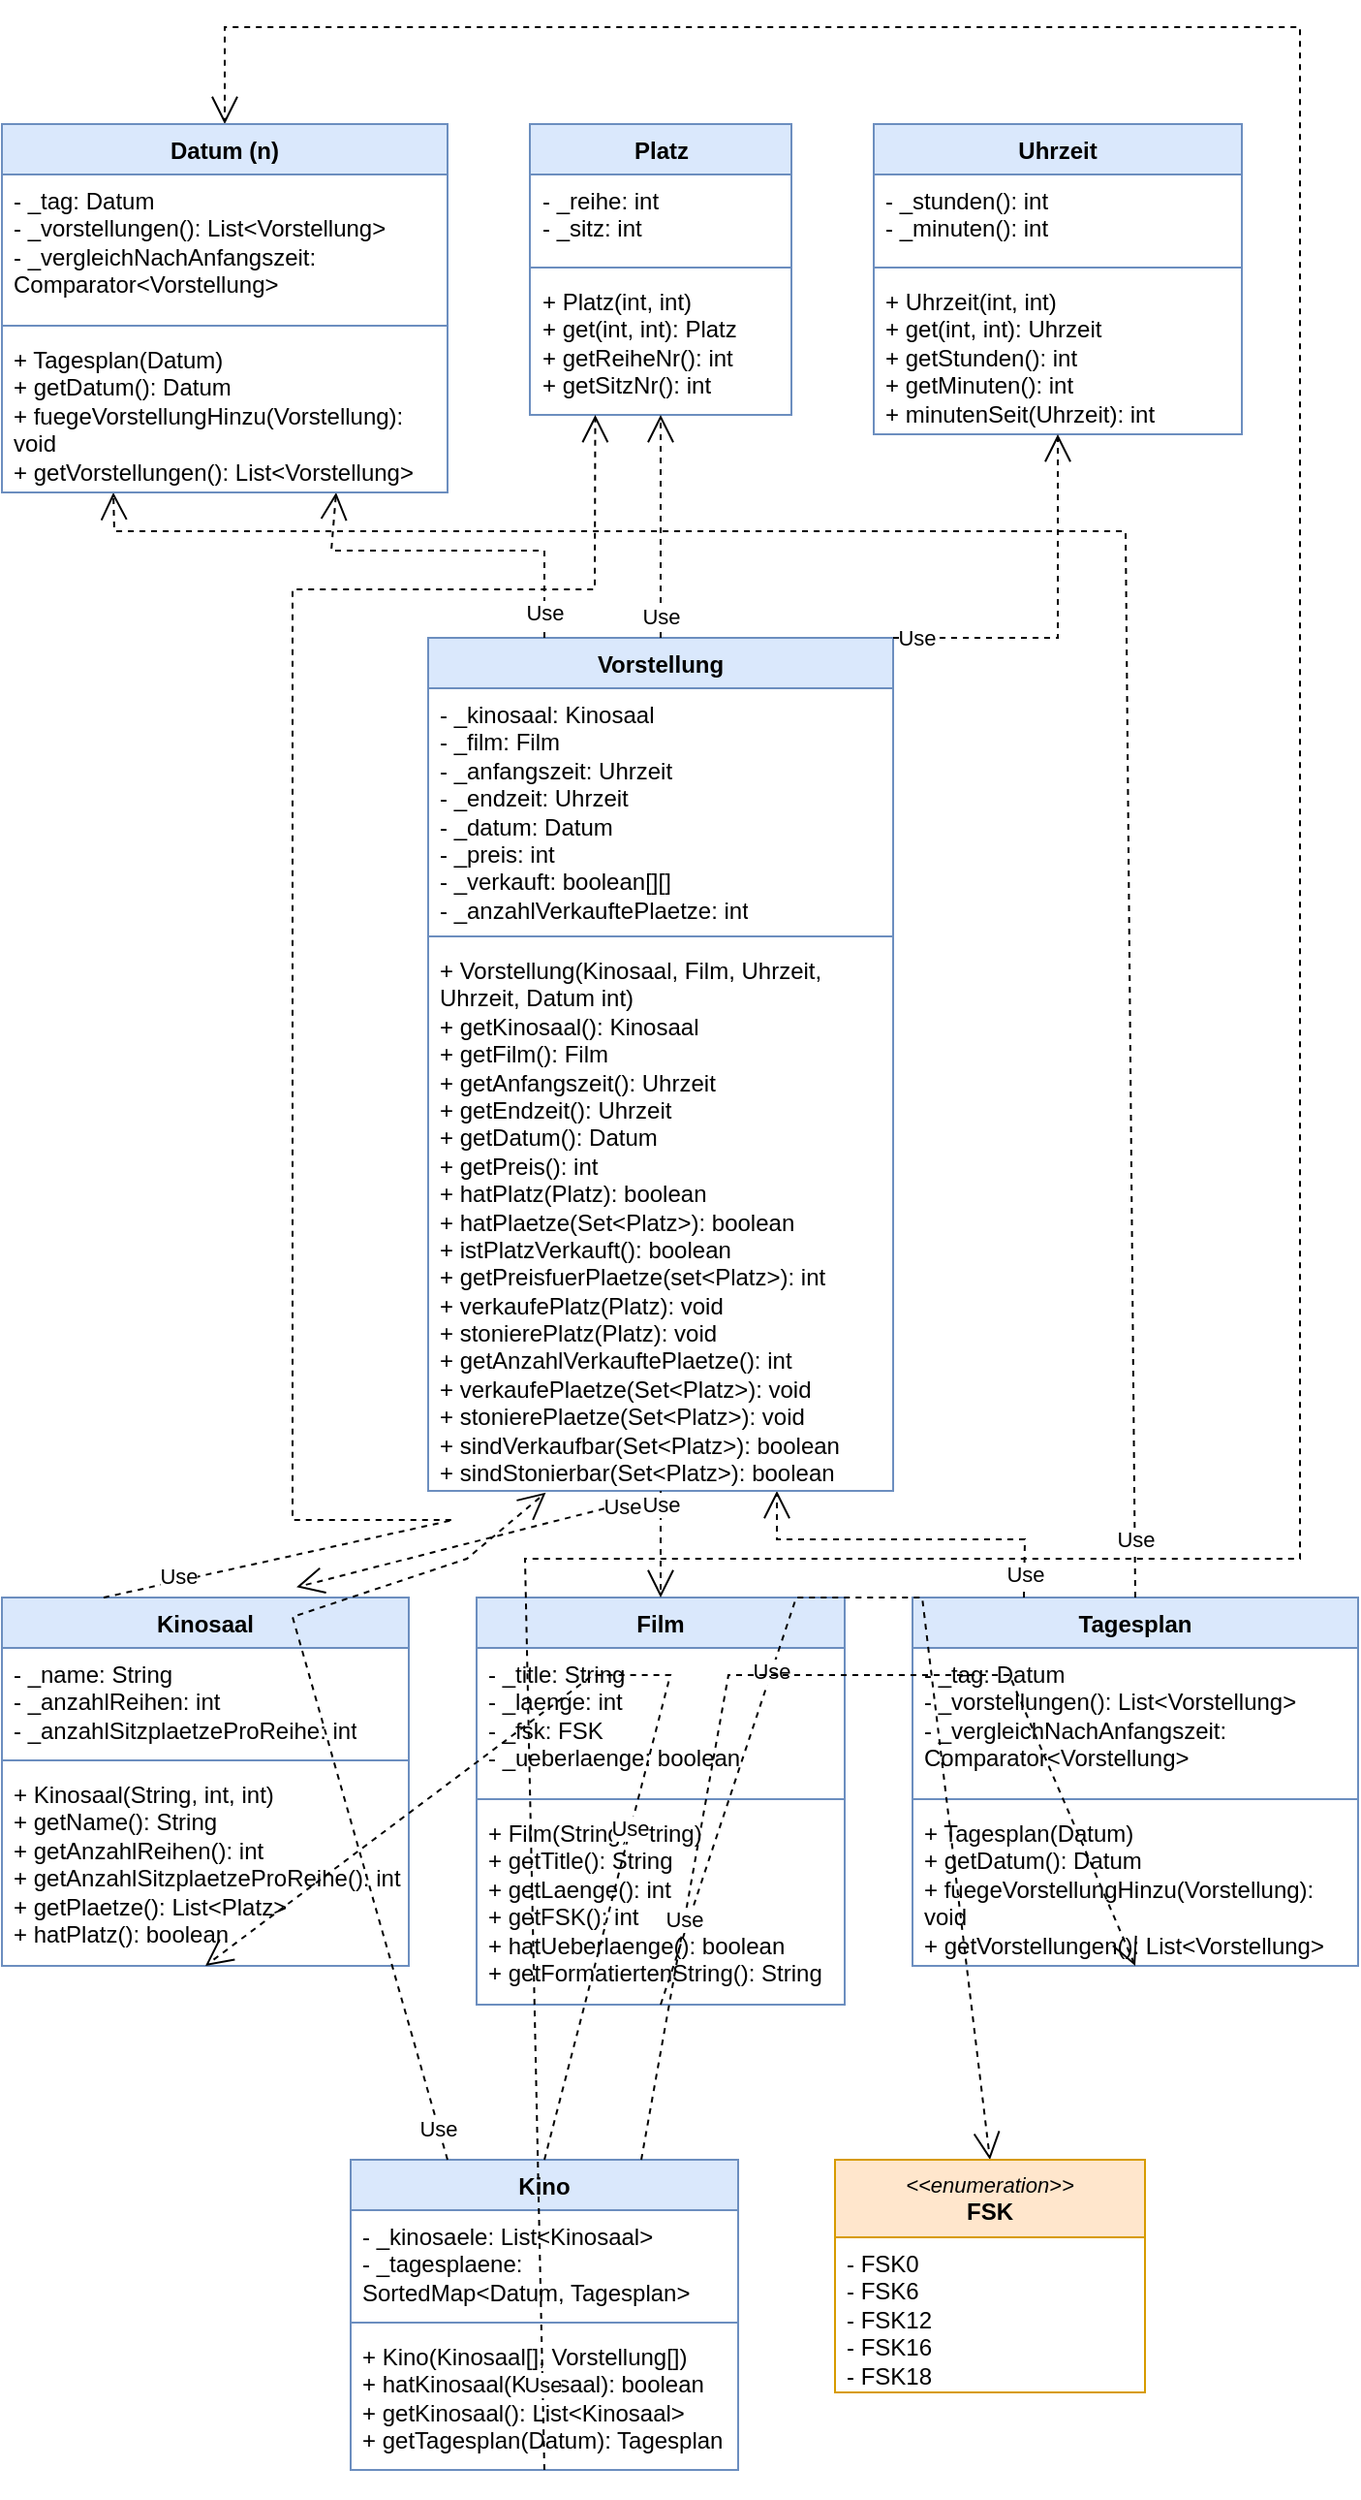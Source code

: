 <mxfile version="24.4.2" type="github">
  <diagram id="C5RBs43oDa-KdzZeNtuy" name="Page-1">
    <mxGraphModel dx="2049" dy="1054" grid="1" gridSize="10" guides="1" tooltips="1" connect="1" arrows="1" fold="1" page="1" pageScale="1" pageWidth="827" pageHeight="1169" math="0" shadow="0">
      <root>
        <mxCell id="WIyWlLk6GJQsqaUBKTNV-0" />
        <mxCell id="WIyWlLk6GJQsqaUBKTNV-1" parent="WIyWlLk6GJQsqaUBKTNV-0" />
        <mxCell id="4iuh3zrAZqDO1K-IALBD-0" value="Film" style="swimlane;fontStyle=1;align=center;verticalAlign=top;childLayout=stackLayout;horizontal=1;startSize=26;horizontalStack=0;resizeParent=1;resizeParentMax=0;resizeLast=0;collapsible=1;marginBottom=0;whiteSpace=wrap;html=1;fillColor=#dae8fc;strokeColor=#6c8ebf;" parent="WIyWlLk6GJQsqaUBKTNV-1" vertex="1">
          <mxGeometry x="335" y="860" width="190" height="210" as="geometry">
            <mxRectangle x="470" y="800" width="60" height="30" as="alternateBounds" />
          </mxGeometry>
        </mxCell>
        <mxCell id="4iuh3zrAZqDO1K-IALBD-1" value="- _title: String&lt;div&gt;- _laenge: int&lt;/div&gt;&lt;div&gt;- _fsk: FSK&lt;/div&gt;&lt;div&gt;- _ueberlaenge: boolean&lt;/div&gt;" style="text;strokeColor=none;fillColor=none;align=left;verticalAlign=top;spacingLeft=4;spacingRight=4;overflow=hidden;rotatable=0;points=[[0,0.5],[1,0.5]];portConstraint=eastwest;whiteSpace=wrap;html=1;" parent="4iuh3zrAZqDO1K-IALBD-0" vertex="1">
          <mxGeometry y="26" width="190" height="74" as="geometry" />
        </mxCell>
        <mxCell id="4iuh3zrAZqDO1K-IALBD-2" value="" style="line;strokeWidth=1;fillColor=none;align=left;verticalAlign=middle;spacingTop=-1;spacingLeft=3;spacingRight=3;rotatable=0;labelPosition=right;points=[];portConstraint=eastwest;strokeColor=inherit;" parent="4iuh3zrAZqDO1K-IALBD-0" vertex="1">
          <mxGeometry y="100" width="190" height="8" as="geometry" />
        </mxCell>
        <mxCell id="4iuh3zrAZqDO1K-IALBD-3" value="+ Film(String, String)&lt;div&gt;+ getTitle(): String&lt;/div&gt;&lt;div&gt;+ getLaenge(): int&lt;/div&gt;&lt;div&gt;+ getFSK(): int&lt;/div&gt;&lt;div&gt;+ hatUeberlaenge(): boolean&lt;/div&gt;&lt;div&gt;+ getFormatiertenString(): String&lt;/div&gt;" style="text;strokeColor=none;fillColor=none;align=left;verticalAlign=top;spacingLeft=4;spacingRight=4;overflow=hidden;rotatable=0;points=[[0,0.5],[1,0.5]];portConstraint=eastwest;whiteSpace=wrap;html=1;" parent="4iuh3zrAZqDO1K-IALBD-0" vertex="1">
          <mxGeometry y="108" width="190" height="102" as="geometry" />
        </mxCell>
        <mxCell id="4iuh3zrAZqDO1K-IALBD-4" value="Kino" style="swimlane;fontStyle=1;align=center;verticalAlign=top;childLayout=stackLayout;horizontal=1;startSize=26;horizontalStack=0;resizeParent=1;resizeParentMax=0;resizeLast=0;collapsible=1;marginBottom=0;whiteSpace=wrap;html=1;fillColor=#dae8fc;strokeColor=#6c8ebf;" parent="WIyWlLk6GJQsqaUBKTNV-1" vertex="1">
          <mxGeometry x="270" y="1150" width="200" height="160" as="geometry">
            <mxRectangle x="400" y="590" width="60" height="30" as="alternateBounds" />
          </mxGeometry>
        </mxCell>
        <mxCell id="4iuh3zrAZqDO1K-IALBD-5" value="- _kinosaele: List&amp;lt;Kinosaal&amp;gt;&lt;div&gt;- _tagesplaene: SortedMap&amp;lt;Datum, Tagesplan&amp;gt;&lt;/div&gt;" style="text;strokeColor=none;fillColor=none;align=left;verticalAlign=top;spacingLeft=4;spacingRight=4;overflow=hidden;rotatable=0;points=[[0,0.5],[1,0.5]];portConstraint=eastwest;whiteSpace=wrap;html=1;" parent="4iuh3zrAZqDO1K-IALBD-4" vertex="1">
          <mxGeometry y="26" width="200" height="54" as="geometry" />
        </mxCell>
        <mxCell id="4iuh3zrAZqDO1K-IALBD-6" value="" style="line;strokeWidth=1;fillColor=none;align=left;verticalAlign=middle;spacingTop=-1;spacingLeft=3;spacingRight=3;rotatable=0;labelPosition=right;points=[];portConstraint=eastwest;strokeColor=inherit;" parent="4iuh3zrAZqDO1K-IALBD-4" vertex="1">
          <mxGeometry y="80" width="200" height="8" as="geometry" />
        </mxCell>
        <mxCell id="4iuh3zrAZqDO1K-IALBD-7" value="+ Kino(Kinosaal[], Vorstellung[])&lt;div&gt;+ hatKinosaal(Kinosaal): boolean&lt;/div&gt;&lt;div&gt;+ getKinosaal(): List&amp;lt;Kinosaal&amp;gt;&lt;/div&gt;&lt;div&gt;+ getTagesplan(Datum): Tagesplan&lt;/div&gt;" style="text;strokeColor=none;fillColor=none;align=left;verticalAlign=top;spacingLeft=4;spacingRight=4;overflow=hidden;rotatable=0;points=[[0,0.5],[1,0.5]];portConstraint=eastwest;whiteSpace=wrap;html=1;" parent="4iuh3zrAZqDO1K-IALBD-4" vertex="1">
          <mxGeometry y="88" width="200" height="72" as="geometry" />
        </mxCell>
        <mxCell id="4iuh3zrAZqDO1K-IALBD-18" value="Kinosaal" style="swimlane;fontStyle=1;align=center;verticalAlign=top;childLayout=stackLayout;horizontal=1;startSize=26;horizontalStack=0;resizeParent=1;resizeParentMax=0;resizeLast=0;collapsible=1;marginBottom=0;whiteSpace=wrap;html=1;fillColor=#dae8fc;strokeColor=#6c8ebf;" parent="WIyWlLk6GJQsqaUBKTNV-1" vertex="1">
          <mxGeometry x="90" y="860" width="210" height="190" as="geometry">
            <mxRectangle x="300" y="860" width="90" height="30" as="alternateBounds" />
          </mxGeometry>
        </mxCell>
        <mxCell id="4iuh3zrAZqDO1K-IALBD-19" value="- _name: String&lt;div&gt;- _anzahlReihen: int&lt;/div&gt;&lt;div&gt;- _anzahlSitzplaetzeProReihe: int&lt;/div&gt;" style="text;strokeColor=none;fillColor=none;align=left;verticalAlign=top;spacingLeft=4;spacingRight=4;overflow=hidden;rotatable=0;points=[[0,0.5],[1,0.5]];portConstraint=eastwest;whiteSpace=wrap;html=1;" parent="4iuh3zrAZqDO1K-IALBD-18" vertex="1">
          <mxGeometry y="26" width="210" height="54" as="geometry" />
        </mxCell>
        <mxCell id="4iuh3zrAZqDO1K-IALBD-20" value="" style="line;strokeWidth=1;fillColor=none;align=left;verticalAlign=middle;spacingTop=-1;spacingLeft=3;spacingRight=3;rotatable=0;labelPosition=right;points=[];portConstraint=eastwest;strokeColor=inherit;" parent="4iuh3zrAZqDO1K-IALBD-18" vertex="1">
          <mxGeometry y="80" width="210" height="8" as="geometry" />
        </mxCell>
        <mxCell id="4iuh3zrAZqDO1K-IALBD-21" value="+ Kinosaal(String, int, int)&lt;br&gt;&lt;div&gt;+ getName(): String&lt;/div&gt;&lt;div&gt;+ getAnzahlReihen(): int&lt;/div&gt;&lt;div&gt;+ getAnzahlSitzplaetzeProReihe(): int&lt;/div&gt;&lt;div&gt;+ getPlaetze(): List&amp;lt;Platz&amp;gt;&lt;/div&gt;&lt;div&gt;+ hatPlatz(): boolean&lt;/div&gt;" style="text;strokeColor=none;fillColor=none;align=left;verticalAlign=top;spacingLeft=4;spacingRight=4;overflow=hidden;rotatable=0;points=[[0,0.5],[1,0.5]];portConstraint=eastwest;whiteSpace=wrap;html=1;" parent="4iuh3zrAZqDO1K-IALBD-18" vertex="1">
          <mxGeometry y="88" width="210" height="102" as="geometry" />
        </mxCell>
        <mxCell id="4iuh3zrAZqDO1K-IALBD-22" value="Platz" style="swimlane;fontStyle=1;align=center;verticalAlign=top;childLayout=stackLayout;horizontal=1;startSize=26;horizontalStack=0;resizeParent=1;resizeParentMax=0;resizeLast=0;collapsible=1;marginBottom=0;whiteSpace=wrap;html=1;fillColor=#dae8fc;strokeColor=#6c8ebf;" parent="WIyWlLk6GJQsqaUBKTNV-1" vertex="1">
          <mxGeometry x="362.5" y="100" width="135" height="150" as="geometry">
            <mxRectangle x="400" y="210" width="90" height="30" as="alternateBounds" />
          </mxGeometry>
        </mxCell>
        <mxCell id="4iuh3zrAZqDO1K-IALBD-23" value="- _reihe: int&lt;div&gt;- _sitz: int&lt;/div&gt;" style="text;strokeColor=none;fillColor=none;align=left;verticalAlign=top;spacingLeft=4;spacingRight=4;overflow=hidden;rotatable=0;points=[[0,0.5],[1,0.5]];portConstraint=eastwest;whiteSpace=wrap;html=1;" parent="4iuh3zrAZqDO1K-IALBD-22" vertex="1">
          <mxGeometry y="26" width="135" height="44" as="geometry" />
        </mxCell>
        <mxCell id="4iuh3zrAZqDO1K-IALBD-24" value="" style="line;strokeWidth=1;fillColor=none;align=left;verticalAlign=middle;spacingTop=-1;spacingLeft=3;spacingRight=3;rotatable=0;labelPosition=right;points=[];portConstraint=eastwest;strokeColor=inherit;" parent="4iuh3zrAZqDO1K-IALBD-22" vertex="1">
          <mxGeometry y="70" width="135" height="8" as="geometry" />
        </mxCell>
        <mxCell id="4iuh3zrAZqDO1K-IALBD-25" value="+ Platz(int, int)&lt;div&gt;+ get(int, int): Platz&lt;/div&gt;&lt;div&gt;+ getReiheNr(): int&lt;/div&gt;&lt;div&gt;+ getSitzNr(): int&lt;/div&gt;" style="text;strokeColor=none;fillColor=none;align=left;verticalAlign=top;spacingLeft=4;spacingRight=4;overflow=hidden;rotatable=0;points=[[0,0.5],[1,0.5]];portConstraint=eastwest;whiteSpace=wrap;html=1;" parent="4iuh3zrAZqDO1K-IALBD-22" vertex="1">
          <mxGeometry y="78" width="135" height="72" as="geometry" />
        </mxCell>
        <mxCell id="4iuh3zrAZqDO1K-IALBD-26" value="Tagesplan" style="swimlane;fontStyle=1;align=center;verticalAlign=top;childLayout=stackLayout;horizontal=1;startSize=26;horizontalStack=0;resizeParent=1;resizeParentMax=0;resizeLast=0;collapsible=1;marginBottom=0;whiteSpace=wrap;html=1;fillColor=#dae8fc;strokeColor=#6c8ebf;" parent="WIyWlLk6GJQsqaUBKTNV-1" vertex="1">
          <mxGeometry x="560" y="860" width="230" height="190" as="geometry">
            <mxRectangle x="560" y="800" width="100" height="30" as="alternateBounds" />
          </mxGeometry>
        </mxCell>
        <mxCell id="4iuh3zrAZqDO1K-IALBD-27" value="- _tag: Datum&lt;div&gt;- _vorstellungen(): List&amp;lt;Vorstellung&amp;gt;&lt;/div&gt;&lt;div&gt;- _vergleichNachAnfangszeit:&amp;nbsp;&lt;/div&gt;&lt;div&gt;&lt;span style=&quot;background-color: initial;&quot;&gt;Comparator&amp;lt;Vorstellung&amp;gt;&lt;/span&gt;&lt;/div&gt;" style="text;strokeColor=none;fillColor=none;align=left;verticalAlign=top;spacingLeft=4;spacingRight=4;overflow=hidden;rotatable=0;points=[[0,0.5],[1,0.5]];portConstraint=eastwest;whiteSpace=wrap;html=1;" parent="4iuh3zrAZqDO1K-IALBD-26" vertex="1">
          <mxGeometry y="26" width="230" height="74" as="geometry" />
        </mxCell>
        <mxCell id="4iuh3zrAZqDO1K-IALBD-28" value="" style="line;strokeWidth=1;fillColor=none;align=left;verticalAlign=middle;spacingTop=-1;spacingLeft=3;spacingRight=3;rotatable=0;labelPosition=right;points=[];portConstraint=eastwest;strokeColor=inherit;" parent="4iuh3zrAZqDO1K-IALBD-26" vertex="1">
          <mxGeometry y="100" width="230" height="8" as="geometry" />
        </mxCell>
        <mxCell id="4iuh3zrAZqDO1K-IALBD-29" value="+ Tagesplan(Datum)&lt;div&gt;+ getDatum(): Datum&lt;/div&gt;&lt;div&gt;+ fuegeVorstellungHinzu(Vorstellung): void&lt;/div&gt;&lt;div&gt;+ getVorstellungen(): List&amp;lt;Vorstellung&amp;gt;&lt;/div&gt;" style="text;strokeColor=none;fillColor=none;align=left;verticalAlign=top;spacingLeft=4;spacingRight=4;overflow=hidden;rotatable=0;points=[[0,0.5],[1,0.5]];portConstraint=eastwest;whiteSpace=wrap;html=1;" parent="4iuh3zrAZqDO1K-IALBD-26" vertex="1">
          <mxGeometry y="108" width="230" height="82" as="geometry" />
        </mxCell>
        <mxCell id="4iuh3zrAZqDO1K-IALBD-34" value="Use" style="endArrow=open;endSize=12;dashed=1;html=1;rounded=0;exitX=0.5;exitY=1;exitDx=0;exitDy=0;entryX=0.5;entryY=0;entryDx=0;entryDy=0;" parent="WIyWlLk6GJQsqaUBKTNV-1" source="4iuh3zrAZqDO1K-IALBD-0" target="3Wl5qvV5KjrjYKabuC5U-5" edge="1">
          <mxGeometry x="-0.375" width="160" relative="1" as="geometry">
            <mxPoint x="500" y="1170" as="sourcePoint" />
            <mxPoint x="549.28" y="926.58" as="targetPoint" />
            <Array as="points">
              <mxPoint x="500" y="860" />
              <mxPoint x="565" y="860" />
            </Array>
            <mxPoint as="offset" />
          </mxGeometry>
        </mxCell>
        <mxCell id="4iuh3zrAZqDO1K-IALBD-35" value="Use" style="endArrow=open;endSize=12;dashed=1;html=1;rounded=0;exitX=0.5;exitY=0;exitDx=0;exitDy=0;entryX=0.5;entryY=1;entryDx=0;entryDy=0;" parent="WIyWlLk6GJQsqaUBKTNV-1" source="4iuh3zrAZqDO1K-IALBD-4" target="4iuh3zrAZqDO1K-IALBD-18" edge="1">
          <mxGeometry x="-0.357" width="160" relative="1" as="geometry">
            <mxPoint x="480" y="960" as="sourcePoint" />
            <mxPoint x="390" y="830" as="targetPoint" />
            <Array as="points">
              <mxPoint x="435" y="900" />
              <mxPoint x="395" y="900" />
            </Array>
            <mxPoint as="offset" />
          </mxGeometry>
        </mxCell>
        <mxCell id="4iuh3zrAZqDO1K-IALBD-36" value="Use" style="endArrow=open;endSize=12;dashed=1;html=1;rounded=0;exitX=0.75;exitY=0;exitDx=0;exitDy=0;entryX=0.5;entryY=1;entryDx=0;entryDy=0;" parent="WIyWlLk6GJQsqaUBKTNV-1" source="4iuh3zrAZqDO1K-IALBD-4" target="4iuh3zrAZqDO1K-IALBD-26" edge="1">
          <mxGeometry x="-0.551" width="160" relative="1" as="geometry">
            <mxPoint x="520" y="810" as="sourcePoint" />
            <mxPoint x="680" y="810" as="targetPoint" />
            <Array as="points">
              <mxPoint x="465" y="900" />
              <mxPoint x="610" y="900" />
            </Array>
            <mxPoint as="offset" />
          </mxGeometry>
        </mxCell>
        <mxCell id="4iuh3zrAZqDO1K-IALBD-37" value="Use" style="endArrow=open;endSize=12;dashed=1;html=1;rounded=0;exitX=0.5;exitY=1;exitDx=0;exitDy=0;entryX=0.5;entryY=0;entryDx=0;entryDy=0;" parent="WIyWlLk6GJQsqaUBKTNV-1" source="4iuh3zrAZqDO1K-IALBD-4" target="4iuh3zrAZqDO1K-IALBD-55" edge="1">
          <mxGeometry x="-0.961" width="160" relative="1" as="geometry">
            <mxPoint x="530" y="330" as="sourcePoint" />
            <mxPoint x="680" y="134.0" as="targetPoint" />
            <Array as="points">
              <mxPoint x="360" y="840" />
              <mxPoint x="760" y="840" />
              <mxPoint x="760" y="50" />
              <mxPoint x="205" y="50" />
            </Array>
            <mxPoint as="offset" />
          </mxGeometry>
        </mxCell>
        <mxCell id="4iuh3zrAZqDO1K-IALBD-38" value="Use" style="endArrow=open;endSize=12;dashed=1;html=1;rounded=0;exitX=0.5;exitY=0;exitDx=0;exitDy=0;entryX=0.25;entryY=1;entryDx=0;entryDy=0;" parent="WIyWlLk6GJQsqaUBKTNV-1" source="4iuh3zrAZqDO1K-IALBD-26" target="4iuh3zrAZqDO1K-IALBD-55" edge="1">
          <mxGeometry x="-0.945" width="160" relative="1" as="geometry">
            <mxPoint x="530" y="330" as="sourcePoint" />
            <mxPoint x="730" y="134.0" as="targetPoint" />
            <Array as="points">
              <mxPoint x="670" y="310" />
              <mxPoint x="300" y="310" />
              <mxPoint x="148" y="310" />
            </Array>
            <mxPoint as="offset" />
          </mxGeometry>
        </mxCell>
        <mxCell id="4iuh3zrAZqDO1K-IALBD-39" value="Use" style="endArrow=open;endSize=12;dashed=1;html=1;rounded=0;exitX=0.25;exitY=0;exitDx=0;exitDy=0;entryX=0.75;entryY=1;entryDx=0;entryDy=0;" parent="WIyWlLk6GJQsqaUBKTNV-1" source="4iuh3zrAZqDO1K-IALBD-26" target="4iuh3zrAZqDO1K-IALBD-40" edge="1">
          <mxGeometry x="-0.867" width="160" relative="1" as="geometry">
            <mxPoint x="440" y="540" as="sourcePoint" />
            <mxPoint x="870" y="510" as="targetPoint" />
            <Array as="points">
              <mxPoint x="618" y="830" />
              <mxPoint x="490" y="830" />
            </Array>
            <mxPoint as="offset" />
          </mxGeometry>
        </mxCell>
        <mxCell id="4iuh3zrAZqDO1K-IALBD-40" value="Vorstellung" style="swimlane;fontStyle=1;align=center;verticalAlign=top;childLayout=stackLayout;horizontal=1;startSize=26;horizontalStack=0;resizeParent=1;resizeParentMax=0;resizeLast=0;collapsible=1;marginBottom=0;whiteSpace=wrap;html=1;fillColor=#dae8fc;strokeColor=#6c8ebf;" parent="WIyWlLk6GJQsqaUBKTNV-1" vertex="1">
          <mxGeometry x="310" y="365" width="240" height="440" as="geometry">
            <mxRectangle x="370" y="360" width="100" height="30" as="alternateBounds" />
          </mxGeometry>
        </mxCell>
        <mxCell id="4iuh3zrAZqDO1K-IALBD-41" value="- _kinosaal: Kinosaal&lt;div&gt;- _film: Film&lt;/div&gt;&lt;div&gt;- _anfangszeit: Uhrzeit&lt;/div&gt;&lt;div&gt;- _endzeit: Uhrzeit&lt;/div&gt;&lt;div&gt;- _datum: Datum&lt;/div&gt;&lt;div&gt;- _preis: int&lt;/div&gt;&lt;div&gt;- _verkauft: boolean[][]&lt;/div&gt;&lt;div&gt;- _anzahlVerkauftePlaetze: int&lt;/div&gt;" style="text;strokeColor=none;fillColor=none;align=left;verticalAlign=top;spacingLeft=4;spacingRight=4;overflow=hidden;rotatable=0;points=[[0,0.5],[1,0.5]];portConstraint=eastwest;whiteSpace=wrap;html=1;" parent="4iuh3zrAZqDO1K-IALBD-40" vertex="1">
          <mxGeometry y="26" width="240" height="124" as="geometry" />
        </mxCell>
        <mxCell id="4iuh3zrAZqDO1K-IALBD-42" value="" style="line;strokeWidth=1;fillColor=none;align=left;verticalAlign=middle;spacingTop=-1;spacingLeft=3;spacingRight=3;rotatable=0;labelPosition=right;points=[];portConstraint=eastwest;strokeColor=inherit;" parent="4iuh3zrAZqDO1K-IALBD-40" vertex="1">
          <mxGeometry y="150" width="240" height="8" as="geometry" />
        </mxCell>
        <mxCell id="4iuh3zrAZqDO1K-IALBD-43" value="+ Vorstellung(Kinosaal, Film, Uhrzeit, Uhrzeit, Datum int)&lt;div&gt;+ getKinosaal(): Kinosaal&lt;div&gt;+ getFilm(): Film&lt;/div&gt;&lt;div&gt;+ getAnfangszeit(): Uhrzeit&lt;/div&gt;&lt;div&gt;+ getEndzeit(): Uhrzeit&lt;/div&gt;&lt;div&gt;+ getDatum(): Datum&lt;/div&gt;&lt;div&gt;+ getPreis(): int&lt;/div&gt;&lt;/div&gt;&lt;div&gt;+ hatPlatz(Platz): boolean&lt;/div&gt;&lt;div&gt;+ hatPlaetze(Set&amp;lt;Platz&amp;gt;): boolean&lt;/div&gt;&lt;div&gt;+ istPlatzVerkauft(): boolean&lt;/div&gt;&lt;div&gt;+ getPreisfuerPlaetze(set&amp;lt;Platz&amp;gt;): int&lt;/div&gt;&lt;div&gt;+ verkaufePlatz(Platz): void&lt;/div&gt;&lt;div&gt;+ stonierePlatz(Platz): void&lt;/div&gt;&lt;div&gt;+ getAnzahlVerkauftePlaetze(): int&lt;/div&gt;&lt;div&gt;+ verkaufePlaetze(Set&amp;lt;Platz&amp;gt;): void&lt;/div&gt;&lt;div&gt;+ stonierePlaetze(Set&amp;lt;Platz&amp;gt;): void&lt;/div&gt;&lt;div&gt;+ sindVerkaufbar(Set&amp;lt;Platz&amp;gt;): boolean&lt;/div&gt;&lt;div&gt;+ sindStonierbar(Set&amp;lt;Platz&amp;gt;): boolean&lt;/div&gt;&lt;div&gt;&lt;br&gt;&lt;/div&gt;" style="text;strokeColor=none;fillColor=none;align=left;verticalAlign=top;spacingLeft=4;spacingRight=4;overflow=hidden;rotatable=0;points=[[0,0.5],[1,0.5]];portConstraint=eastwest;whiteSpace=wrap;html=1;" parent="4iuh3zrAZqDO1K-IALBD-40" vertex="1">
          <mxGeometry y="158" width="240" height="282" as="geometry" />
        </mxCell>
        <mxCell id="4iuh3zrAZqDO1K-IALBD-44" value="Use" style="endArrow=open;endSize=12;dashed=1;html=1;rounded=0;exitX=0.25;exitY=0;exitDx=0;exitDy=0;entryX=0.253;entryY=1.003;entryDx=0;entryDy=0;entryPerimeter=0;" parent="WIyWlLk6GJQsqaUBKTNV-1" source="4iuh3zrAZqDO1K-IALBD-4" target="4iuh3zrAZqDO1K-IALBD-43" edge="1">
          <mxGeometry x="-0.922" width="160" relative="1" as="geometry">
            <mxPoint x="314.74" y="660.51" as="sourcePoint" />
            <mxPoint x="340" y="810" as="targetPoint" />
            <Array as="points">
              <mxPoint x="240" y="870" />
              <mxPoint x="330" y="840" />
            </Array>
            <mxPoint as="offset" />
          </mxGeometry>
        </mxCell>
        <mxCell id="4iuh3zrAZqDO1K-IALBD-45" value="Use" style="endArrow=open;endSize=12;dashed=1;html=1;rounded=0;exitX=0.25;exitY=0;exitDx=0;exitDy=0;entryX=0.25;entryY=1;entryDx=0;entryDy=0;" parent="WIyWlLk6GJQsqaUBKTNV-1" source="4iuh3zrAZqDO1K-IALBD-18" target="4iuh3zrAZqDO1K-IALBD-22" edge="1">
          <mxGeometry x="-0.92" y="2" width="160" relative="1" as="geometry">
            <mxPoint x="560" y="240" as="sourcePoint" />
            <mxPoint x="720" y="240" as="targetPoint" />
            <Array as="points">
              <mxPoint x="323" y="820" />
              <mxPoint x="240" y="820" />
              <mxPoint x="240" y="340" />
              <mxPoint x="396" y="340" />
            </Array>
            <mxPoint as="offset" />
          </mxGeometry>
        </mxCell>
        <mxCell id="4iuh3zrAZqDO1K-IALBD-46" value="Use" style="endArrow=open;endSize=12;dashed=1;html=1;rounded=0;exitX=0.5;exitY=1.006;exitDx=0;exitDy=0;entryX=0.724;entryY=-0.028;entryDx=0;entryDy=0;entryPerimeter=0;exitPerimeter=0;" parent="WIyWlLk6GJQsqaUBKTNV-1" source="4iuh3zrAZqDO1K-IALBD-43" target="4iuh3zrAZqDO1K-IALBD-18" edge="1">
          <mxGeometry x="-0.789" y="1" width="160" relative="1" as="geometry">
            <mxPoint x="650" y="560" as="sourcePoint" />
            <mxPoint x="396" y="530" as="targetPoint" />
            <Array as="points" />
            <mxPoint as="offset" />
          </mxGeometry>
        </mxCell>
        <mxCell id="4iuh3zrAZqDO1K-IALBD-47" value="Use" style="endArrow=open;endSize=12;dashed=1;html=1;rounded=0;exitX=0.5;exitY=1;exitDx=0;exitDy=0;entryX=0.5;entryY=0;entryDx=0;entryDy=0;" parent="WIyWlLk6GJQsqaUBKTNV-1" source="4iuh3zrAZqDO1K-IALBD-40" target="4iuh3zrAZqDO1K-IALBD-0" edge="1">
          <mxGeometry x="-0.75" width="160" relative="1" as="geometry">
            <mxPoint x="650" y="560" as="sourcePoint" />
            <mxPoint x="680" y="890" as="targetPoint" />
            <Array as="points">
              <mxPoint x="430" y="840" />
            </Array>
            <mxPoint as="offset" />
          </mxGeometry>
        </mxCell>
        <mxCell id="4iuh3zrAZqDO1K-IALBD-48" value="Uhrzeit" style="swimlane;fontStyle=1;align=center;verticalAlign=top;childLayout=stackLayout;horizontal=1;startSize=26;horizontalStack=0;resizeParent=1;resizeParentMax=0;resizeLast=0;collapsible=1;marginBottom=0;whiteSpace=wrap;html=1;fillColor=#dae8fc;strokeColor=#6c8ebf;" parent="WIyWlLk6GJQsqaUBKTNV-1" vertex="1">
          <mxGeometry x="540" y="100" width="190" height="160" as="geometry">
            <mxRectangle x="540" y="100" width="100" height="30" as="alternateBounds" />
          </mxGeometry>
        </mxCell>
        <mxCell id="4iuh3zrAZqDO1K-IALBD-49" value="- _stunden(): int&lt;div&gt;- _minuten(): int&lt;/div&gt;" style="text;strokeColor=none;fillColor=none;align=left;verticalAlign=top;spacingLeft=4;spacingRight=4;overflow=hidden;rotatable=0;points=[[0,0.5],[1,0.5]];portConstraint=eastwest;whiteSpace=wrap;html=1;" parent="4iuh3zrAZqDO1K-IALBD-48" vertex="1">
          <mxGeometry y="26" width="190" height="44" as="geometry" />
        </mxCell>
        <mxCell id="4iuh3zrAZqDO1K-IALBD-50" value="" style="line;strokeWidth=1;fillColor=none;align=left;verticalAlign=middle;spacingTop=-1;spacingLeft=3;spacingRight=3;rotatable=0;labelPosition=right;points=[];portConstraint=eastwest;strokeColor=inherit;" parent="4iuh3zrAZqDO1K-IALBD-48" vertex="1">
          <mxGeometry y="70" width="190" height="8" as="geometry" />
        </mxCell>
        <mxCell id="4iuh3zrAZqDO1K-IALBD-51" value="&lt;div&gt;+ Uhrzeit(int, int)&lt;/div&gt;&lt;div&gt;+ get(int, int): Uhrzeit&lt;/div&gt;&lt;div&gt;+ getStunden(): int&lt;/div&gt;&lt;div&gt;+ getMinuten(): int&lt;/div&gt;&lt;div&gt;+ minutenSeit(Uhrzeit): int&lt;/div&gt;" style="text;strokeColor=none;fillColor=none;align=left;verticalAlign=top;spacingLeft=4;spacingRight=4;overflow=hidden;rotatable=0;points=[[0,0.5],[1,0.5]];portConstraint=eastwest;whiteSpace=wrap;html=1;" parent="4iuh3zrAZqDO1K-IALBD-48" vertex="1">
          <mxGeometry y="78" width="190" height="82" as="geometry" />
        </mxCell>
        <mxCell id="4iuh3zrAZqDO1K-IALBD-52" value="Use" style="endArrow=open;endSize=12;dashed=1;html=1;rounded=0;exitX=1;exitY=0;exitDx=0;exitDy=0;entryX=0.5;entryY=1;entryDx=0;entryDy=0;" parent="WIyWlLk6GJQsqaUBKTNV-1" source="4iuh3zrAZqDO1K-IALBD-40" target="4iuh3zrAZqDO1K-IALBD-48" edge="1">
          <mxGeometry x="-0.875" width="160" relative="1" as="geometry">
            <mxPoint x="650" y="440" as="sourcePoint" />
            <mxPoint x="810" y="440" as="targetPoint" />
            <Array as="points">
              <mxPoint x="635" y="365" />
            </Array>
            <mxPoint as="offset" />
          </mxGeometry>
        </mxCell>
        <mxCell id="4iuh3zrAZqDO1K-IALBD-53" value="Use" style="endArrow=open;endSize=12;dashed=1;html=1;rounded=0;exitX=0.25;exitY=0;exitDx=0;exitDy=0;entryX=0.75;entryY=1;entryDx=0;entryDy=0;" parent="WIyWlLk6GJQsqaUBKTNV-1" source="4iuh3zrAZqDO1K-IALBD-40" target="4iuh3zrAZqDO1K-IALBD-55" edge="1">
          <mxGeometry x="-0.852" width="160" relative="1" as="geometry">
            <mxPoint x="650" y="310" as="sourcePoint" />
            <mxPoint x="780" y="117" as="targetPoint" />
            <Array as="points">
              <mxPoint x="370" y="320" />
              <mxPoint x="260" y="320" />
            </Array>
            <mxPoint as="offset" />
          </mxGeometry>
        </mxCell>
        <mxCell id="4iuh3zrAZqDO1K-IALBD-54" value="Use" style="endArrow=open;endSize=12;dashed=1;html=1;rounded=0;exitX=0.5;exitY=0;exitDx=0;exitDy=0;entryX=0.5;entryY=1;entryDx=0;entryDy=0;" parent="WIyWlLk6GJQsqaUBKTNV-1" source="4iuh3zrAZqDO1K-IALBD-40" target="4iuh3zrAZqDO1K-IALBD-22" edge="1">
          <mxGeometry x="-0.8" width="160" relative="1" as="geometry">
            <mxPoint x="650" y="290" as="sourcePoint" />
            <mxPoint x="810" y="290" as="targetPoint" />
            <mxPoint as="offset" />
            <Array as="points">
              <mxPoint x="430" y="340" />
            </Array>
          </mxGeometry>
        </mxCell>
        <mxCell id="4iuh3zrAZqDO1K-IALBD-55" value="Datum (n)" style="swimlane;fontStyle=1;align=center;verticalAlign=top;childLayout=stackLayout;horizontal=1;startSize=26;horizontalStack=0;resizeParent=1;resizeParentMax=0;resizeLast=0;collapsible=1;marginBottom=0;whiteSpace=wrap;html=1;fillColor=#dae8fc;strokeColor=#6c8ebf;" parent="WIyWlLk6GJQsqaUBKTNV-1" vertex="1">
          <mxGeometry x="90" y="100" width="230" height="190" as="geometry">
            <mxRectangle x="60" y="210" width="100" height="30" as="alternateBounds" />
          </mxGeometry>
        </mxCell>
        <mxCell id="4iuh3zrAZqDO1K-IALBD-56" value="- _tag: Datum&lt;div&gt;- _vorstellungen(): List&amp;lt;Vorstellung&amp;gt;&lt;/div&gt;&lt;div&gt;- _vergleichNachAnfangszeit:&amp;nbsp;&lt;/div&gt;&lt;div&gt;&lt;span style=&quot;background-color: initial;&quot;&gt;Comparator&amp;lt;Vorstellung&amp;gt;&lt;/span&gt;&lt;/div&gt;" style="text;strokeColor=none;fillColor=none;align=left;verticalAlign=top;spacingLeft=4;spacingRight=4;overflow=hidden;rotatable=0;points=[[0,0.5],[1,0.5]];portConstraint=eastwest;whiteSpace=wrap;html=1;" parent="4iuh3zrAZqDO1K-IALBD-55" vertex="1">
          <mxGeometry y="26" width="230" height="74" as="geometry" />
        </mxCell>
        <mxCell id="4iuh3zrAZqDO1K-IALBD-57" value="" style="line;strokeWidth=1;fillColor=none;align=left;verticalAlign=middle;spacingTop=-1;spacingLeft=3;spacingRight=3;rotatable=0;labelPosition=right;points=[];portConstraint=eastwest;strokeColor=inherit;" parent="4iuh3zrAZqDO1K-IALBD-55" vertex="1">
          <mxGeometry y="100" width="230" height="8" as="geometry" />
        </mxCell>
        <mxCell id="4iuh3zrAZqDO1K-IALBD-58" value="+ Tagesplan(Datum)&lt;div&gt;+ getDatum(): Datum&lt;/div&gt;&lt;div&gt;+ fuegeVorstellungHinzu(Vorstellung): void&lt;/div&gt;&lt;div&gt;+ getVorstellungen(): List&amp;lt;Vorstellung&amp;gt;&lt;/div&gt;" style="text;strokeColor=none;fillColor=none;align=left;verticalAlign=top;spacingLeft=4;spacingRight=4;overflow=hidden;rotatable=0;points=[[0,0.5],[1,0.5]];portConstraint=eastwest;whiteSpace=wrap;html=1;" parent="4iuh3zrAZqDO1K-IALBD-55" vertex="1">
          <mxGeometry y="108" width="230" height="82" as="geometry" />
        </mxCell>
        <mxCell id="3Wl5qvV5KjrjYKabuC5U-5" value="&lt;div style=&quot;font-size: 11px;&quot;&gt;&lt;i style=&quot;font-weight: normal;&quot;&gt;&amp;lt;&amp;lt;enumeration&amp;gt;&amp;gt;&lt;/i&gt;&lt;/div&gt;FSK" style="swimlane;fontStyle=1;align=center;verticalAlign=top;childLayout=stackLayout;horizontal=1;startSize=40;horizontalStack=0;resizeParent=1;resizeParentMax=0;resizeLast=0;collapsible=1;marginBottom=0;whiteSpace=wrap;html=1;fillColor=#ffe6cc;strokeColor=#d79b00;" parent="WIyWlLk6GJQsqaUBKTNV-1" vertex="1">
          <mxGeometry x="520" y="1150" width="160" height="120" as="geometry">
            <mxRectangle x="480" y="585" width="130" height="40" as="alternateBounds" />
          </mxGeometry>
        </mxCell>
        <mxCell id="3Wl5qvV5KjrjYKabuC5U-8" value="- FSK0&lt;div&gt;- FSK6&lt;/div&gt;&lt;div&gt;- FSK12&lt;/div&gt;&lt;div&gt;- FSK16&lt;/div&gt;&lt;div&gt;- FSK18&lt;/div&gt;" style="text;strokeColor=none;fillColor=none;align=left;verticalAlign=top;spacingLeft=4;spacingRight=4;overflow=hidden;rotatable=0;points=[[0,0.5],[1,0.5]];portConstraint=eastwest;whiteSpace=wrap;html=1;" parent="3Wl5qvV5KjrjYKabuC5U-5" vertex="1">
          <mxGeometry y="40" width="160" height="80" as="geometry" />
        </mxCell>
      </root>
    </mxGraphModel>
  </diagram>
</mxfile>

